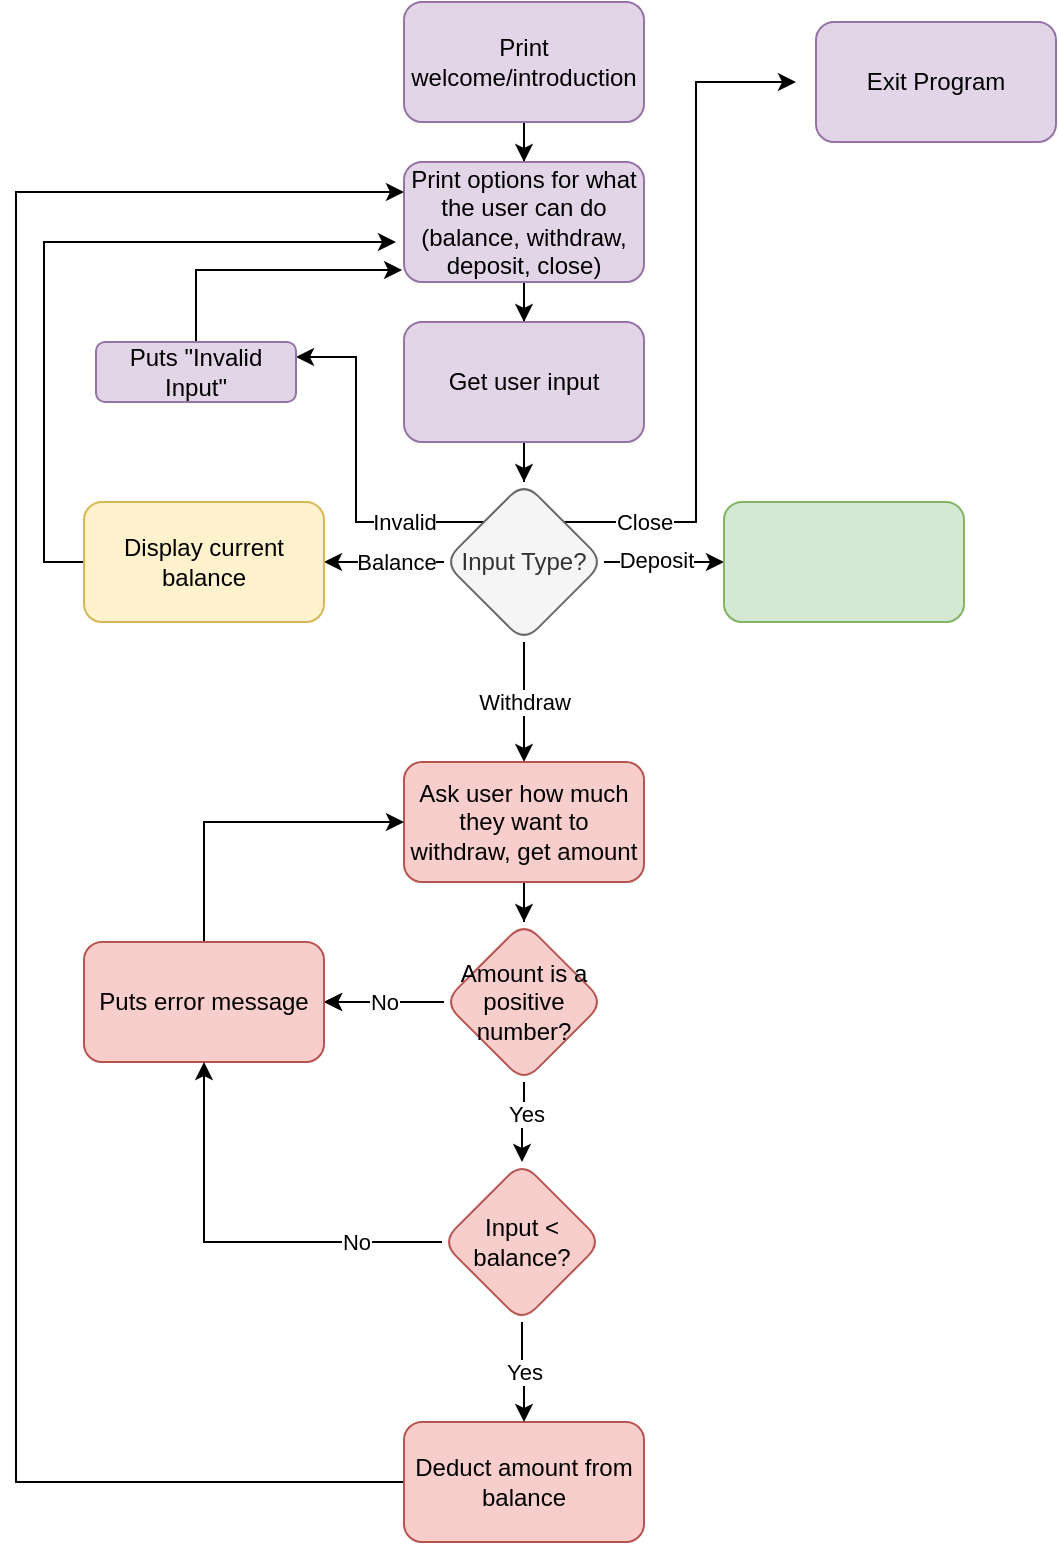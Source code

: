 <mxfile version="13.10.8" type="github">
  <diagram id="HpTrLbnlSJHPlYKzerR4" name="Page-1">
    <mxGraphModel dx="946" dy="623" grid="1" gridSize="10" guides="1" tooltips="1" connect="1" arrows="1" fold="1" page="1" pageScale="1" pageWidth="827" pageHeight="1169" math="0" shadow="0">
      <root>
        <mxCell id="0" />
        <mxCell id="1" parent="0" />
        <mxCell id="xloOihyxUb7RViInRWzp-3" value="" style="edgeStyle=orthogonalEdgeStyle;rounded=0;orthogonalLoop=1;jettySize=auto;html=1;" edge="1" parent="1" source="xloOihyxUb7RViInRWzp-1" target="xloOihyxUb7RViInRWzp-2">
          <mxGeometry relative="1" as="geometry" />
        </mxCell>
        <mxCell id="xloOihyxUb7RViInRWzp-1" value="Print welcome/introduction" style="rounded=1;whiteSpace=wrap;html=1;fillColor=#e1d5e7;strokeColor=#9673a6;" vertex="1" parent="1">
          <mxGeometry x="354" y="40" width="120" height="60" as="geometry" />
        </mxCell>
        <mxCell id="xloOihyxUb7RViInRWzp-5" value="" style="edgeStyle=orthogonalEdgeStyle;rounded=0;orthogonalLoop=1;jettySize=auto;html=1;" edge="1" parent="1" source="xloOihyxUb7RViInRWzp-2" target="xloOihyxUb7RViInRWzp-4">
          <mxGeometry relative="1" as="geometry" />
        </mxCell>
        <mxCell id="xloOihyxUb7RViInRWzp-2" value="Print options for what the user can do (balance, withdraw, deposit, close)" style="whiteSpace=wrap;html=1;rounded=1;fillColor=#e1d5e7;strokeColor=#9673a6;" vertex="1" parent="1">
          <mxGeometry x="354" y="120" width="120" height="60" as="geometry" />
        </mxCell>
        <mxCell id="xloOihyxUb7RViInRWzp-7" value="" style="edgeStyle=orthogonalEdgeStyle;rounded=0;orthogonalLoop=1;jettySize=auto;html=1;" edge="1" parent="1" source="xloOihyxUb7RViInRWzp-4" target="xloOihyxUb7RViInRWzp-6">
          <mxGeometry relative="1" as="geometry" />
        </mxCell>
        <mxCell id="xloOihyxUb7RViInRWzp-4" value="Get user input" style="whiteSpace=wrap;html=1;rounded=1;strokeColor=#9673a6;fillColor=#e1d5e7;" vertex="1" parent="1">
          <mxGeometry x="354" y="200" width="120" height="60" as="geometry" />
        </mxCell>
        <mxCell id="xloOihyxUb7RViInRWzp-9" value="" style="edgeStyle=orthogonalEdgeStyle;rounded=0;orthogonalLoop=1;jettySize=auto;html=1;" edge="1" parent="1" source="xloOihyxUb7RViInRWzp-6" target="xloOihyxUb7RViInRWzp-8">
          <mxGeometry relative="1" as="geometry" />
        </mxCell>
        <mxCell id="xloOihyxUb7RViInRWzp-10" value="Balance" style="edgeLabel;html=1;align=center;verticalAlign=middle;resizable=0;points=[];" vertex="1" connectable="0" parent="xloOihyxUb7RViInRWzp-9">
          <mxGeometry x="-0.5" relative="1" as="geometry">
            <mxPoint x="-9" as="offset" />
          </mxGeometry>
        </mxCell>
        <mxCell id="xloOihyxUb7RViInRWzp-12" value="" style="edgeStyle=orthogonalEdgeStyle;rounded=0;orthogonalLoop=1;jettySize=auto;html=1;" edge="1" parent="1" source="xloOihyxUb7RViInRWzp-6" target="xloOihyxUb7RViInRWzp-11">
          <mxGeometry relative="1" as="geometry" />
        </mxCell>
        <mxCell id="xloOihyxUb7RViInRWzp-13" value="Withdraw" style="edgeLabel;html=1;align=center;verticalAlign=middle;resizable=0;points=[];" vertex="1" connectable="0" parent="xloOihyxUb7RViInRWzp-12">
          <mxGeometry x="-0.333" y="-2" relative="1" as="geometry">
            <mxPoint x="2" y="10" as="offset" />
          </mxGeometry>
        </mxCell>
        <mxCell id="xloOihyxUb7RViInRWzp-15" value="" style="edgeStyle=orthogonalEdgeStyle;rounded=0;orthogonalLoop=1;jettySize=auto;html=1;" edge="1" parent="1" source="xloOihyxUb7RViInRWzp-6" target="xloOihyxUb7RViInRWzp-14">
          <mxGeometry relative="1" as="geometry" />
        </mxCell>
        <mxCell id="xloOihyxUb7RViInRWzp-16" value="Deposit" style="edgeLabel;html=1;align=center;verticalAlign=middle;resizable=0;points=[];" vertex="1" connectable="0" parent="xloOihyxUb7RViInRWzp-15">
          <mxGeometry x="-0.133" y="1" relative="1" as="geometry">
            <mxPoint as="offset" />
          </mxGeometry>
        </mxCell>
        <mxCell id="xloOihyxUb7RViInRWzp-17" style="edgeStyle=orthogonalEdgeStyle;rounded=0;orthogonalLoop=1;jettySize=auto;html=1;exitX=1;exitY=0;exitDx=0;exitDy=0;" edge="1" parent="1" source="xloOihyxUb7RViInRWzp-6">
          <mxGeometry relative="1" as="geometry">
            <mxPoint x="550" y="80" as="targetPoint" />
            <Array as="points">
              <mxPoint x="500" y="300" />
            </Array>
          </mxGeometry>
        </mxCell>
        <mxCell id="xloOihyxUb7RViInRWzp-19" value="Close" style="edgeLabel;html=1;align=center;verticalAlign=middle;resizable=0;points=[];" vertex="1" connectable="0" parent="xloOihyxUb7RViInRWzp-17">
          <mxGeometry x="-0.101" y="-1" relative="1" as="geometry">
            <mxPoint x="-27" y="85" as="offset" />
          </mxGeometry>
        </mxCell>
        <mxCell id="xloOihyxUb7RViInRWzp-20" style="edgeStyle=orthogonalEdgeStyle;rounded=0;orthogonalLoop=1;jettySize=auto;html=1;exitX=0;exitY=0;exitDx=0;exitDy=0;entryX=1;entryY=0.25;entryDx=0;entryDy=0;" edge="1" parent="1" source="xloOihyxUb7RViInRWzp-6" target="xloOihyxUb7RViInRWzp-21">
          <mxGeometry relative="1" as="geometry">
            <mxPoint x="320" y="220" as="targetPoint" />
            <Array as="points">
              <mxPoint x="330" y="300" />
              <mxPoint x="330" y="218" />
            </Array>
          </mxGeometry>
        </mxCell>
        <mxCell id="xloOihyxUb7RViInRWzp-32" value="Invalid" style="edgeLabel;html=1;align=center;verticalAlign=middle;resizable=0;points=[];" vertex="1" connectable="0" parent="xloOihyxUb7RViInRWzp-20">
          <mxGeometry x="-0.468" relative="1" as="geometry">
            <mxPoint x="7.06" as="offset" />
          </mxGeometry>
        </mxCell>
        <mxCell id="xloOihyxUb7RViInRWzp-6" value="Input Type?" style="rhombus;whiteSpace=wrap;html=1;rounded=1;fillColor=#f5f5f5;strokeColor=#666666;fontColor=#333333;" vertex="1" parent="1">
          <mxGeometry x="374" y="280" width="80" height="80" as="geometry" />
        </mxCell>
        <mxCell id="xloOihyxUb7RViInRWzp-23" style="edgeStyle=orthogonalEdgeStyle;rounded=0;orthogonalLoop=1;jettySize=auto;html=1;exitX=0;exitY=0.5;exitDx=0;exitDy=0;" edge="1" parent="1" source="xloOihyxUb7RViInRWzp-8">
          <mxGeometry relative="1" as="geometry">
            <mxPoint x="350" y="160" as="targetPoint" />
            <Array as="points">
              <mxPoint x="174" y="320" />
              <mxPoint x="174" y="160" />
              <mxPoint x="350" y="160" />
            </Array>
          </mxGeometry>
        </mxCell>
        <mxCell id="xloOihyxUb7RViInRWzp-8" value="Display current balance" style="whiteSpace=wrap;html=1;rounded=1;strokeColor=#d6b656;fillColor=#fff2cc;" vertex="1" parent="1">
          <mxGeometry x="194" y="290" width="120" height="60" as="geometry" />
        </mxCell>
        <mxCell id="xloOihyxUb7RViInRWzp-25" value="" style="edgeStyle=orthogonalEdgeStyle;rounded=0;orthogonalLoop=1;jettySize=auto;html=1;" edge="1" parent="1" source="xloOihyxUb7RViInRWzp-11" target="xloOihyxUb7RViInRWzp-24">
          <mxGeometry relative="1" as="geometry" />
        </mxCell>
        <mxCell id="xloOihyxUb7RViInRWzp-11" value="Ask user how much they want to withdraw, get amount" style="whiteSpace=wrap;html=1;rounded=1;strokeColor=#b85450;fillColor=#f8cecc;" vertex="1" parent="1">
          <mxGeometry x="354" y="420" width="120" height="60" as="geometry" />
        </mxCell>
        <mxCell id="xloOihyxUb7RViInRWzp-14" value="" style="whiteSpace=wrap;html=1;rounded=1;strokeColor=#82b366;fillColor=#d5e8d4;" vertex="1" parent="1">
          <mxGeometry x="514" y="290" width="120" height="60" as="geometry" />
        </mxCell>
        <mxCell id="xloOihyxUb7RViInRWzp-18" value="Exit Program" style="rounded=1;whiteSpace=wrap;html=1;fillColor=#e1d5e7;strokeColor=#9673a6;" vertex="1" parent="1">
          <mxGeometry x="560" y="50" width="120" height="60" as="geometry" />
        </mxCell>
        <mxCell id="xloOihyxUb7RViInRWzp-22" style="edgeStyle=orthogonalEdgeStyle;rounded=0;orthogonalLoop=1;jettySize=auto;html=1;exitX=0.5;exitY=0;exitDx=0;exitDy=0;entryX=-0.008;entryY=0.9;entryDx=0;entryDy=0;entryPerimeter=0;" edge="1" parent="1" source="xloOihyxUb7RViInRWzp-21" target="xloOihyxUb7RViInRWzp-2">
          <mxGeometry relative="1" as="geometry" />
        </mxCell>
        <mxCell id="xloOihyxUb7RViInRWzp-21" value="Puts &quot;Invalid Input&quot;" style="rounded=1;whiteSpace=wrap;html=1;fillColor=#e1d5e7;strokeColor=#9673a6;" vertex="1" parent="1">
          <mxGeometry x="200" y="210" width="100" height="30" as="geometry" />
        </mxCell>
        <mxCell id="xloOihyxUb7RViInRWzp-30" value="" style="edgeStyle=orthogonalEdgeStyle;rounded=0;orthogonalLoop=1;jettySize=auto;html=1;" edge="1" parent="1" source="xloOihyxUb7RViInRWzp-24" target="xloOihyxUb7RViInRWzp-29">
          <mxGeometry relative="1" as="geometry" />
        </mxCell>
        <mxCell id="xloOihyxUb7RViInRWzp-35" value="" style="edgeStyle=orthogonalEdgeStyle;rounded=0;orthogonalLoop=1;jettySize=auto;html=1;" edge="1" parent="1" source="xloOihyxUb7RViInRWzp-24" target="xloOihyxUb7RViInRWzp-34">
          <mxGeometry relative="1" as="geometry" />
        </mxCell>
        <mxCell id="xloOihyxUb7RViInRWzp-39" value="Yes" style="edgeLabel;html=1;align=center;verticalAlign=middle;resizable=0;points=[];" vertex="1" connectable="0" parent="xloOihyxUb7RViInRWzp-35">
          <mxGeometry x="-0.256" y="1" relative="1" as="geometry">
            <mxPoint as="offset" />
          </mxGeometry>
        </mxCell>
        <mxCell id="xloOihyxUb7RViInRWzp-40" value="No" style="edgeStyle=orthogonalEdgeStyle;rounded=0;orthogonalLoop=1;jettySize=auto;html=1;" edge="1" parent="1" source="xloOihyxUb7RViInRWzp-24" target="xloOihyxUb7RViInRWzp-29">
          <mxGeometry relative="1" as="geometry" />
        </mxCell>
        <mxCell id="xloOihyxUb7RViInRWzp-24" value="Amount is a positive number?" style="rhombus;whiteSpace=wrap;html=1;rounded=1;strokeColor=#b85450;fillColor=#f8cecc;" vertex="1" parent="1">
          <mxGeometry x="374" y="500" width="80" height="80" as="geometry" />
        </mxCell>
        <mxCell id="xloOihyxUb7RViInRWzp-33" style="edgeStyle=orthogonalEdgeStyle;rounded=0;orthogonalLoop=1;jettySize=auto;html=1;exitX=0;exitY=0.5;exitDx=0;exitDy=0;entryX=0;entryY=0.25;entryDx=0;entryDy=0;" edge="1" parent="1" source="xloOihyxUb7RViInRWzp-26" target="xloOihyxUb7RViInRWzp-2">
          <mxGeometry relative="1" as="geometry">
            <mxPoint x="90" y="140" as="targetPoint" />
            <Array as="points">
              <mxPoint x="160" y="780" />
              <mxPoint x="160" y="135" />
            </Array>
          </mxGeometry>
        </mxCell>
        <mxCell id="xloOihyxUb7RViInRWzp-26" value="Deduct amount from balance" style="whiteSpace=wrap;html=1;rounded=1;strokeColor=#b85450;fillColor=#f8cecc;" vertex="1" parent="1">
          <mxGeometry x="354" y="750" width="120" height="60" as="geometry" />
        </mxCell>
        <mxCell id="xloOihyxUb7RViInRWzp-31" style="edgeStyle=orthogonalEdgeStyle;rounded=0;orthogonalLoop=1;jettySize=auto;html=1;exitX=0.5;exitY=0;exitDx=0;exitDy=0;entryX=0;entryY=0.5;entryDx=0;entryDy=0;" edge="1" parent="1" source="xloOihyxUb7RViInRWzp-29" target="xloOihyxUb7RViInRWzp-11">
          <mxGeometry relative="1" as="geometry" />
        </mxCell>
        <mxCell id="xloOihyxUb7RViInRWzp-29" value="Puts error message" style="whiteSpace=wrap;html=1;rounded=1;strokeColor=#b85450;fillColor=#f8cecc;" vertex="1" parent="1">
          <mxGeometry x="194" y="510" width="120" height="60" as="geometry" />
        </mxCell>
        <mxCell id="xloOihyxUb7RViInRWzp-36" style="edgeStyle=orthogonalEdgeStyle;rounded=0;orthogonalLoop=1;jettySize=auto;html=1;exitX=0;exitY=0.5;exitDx=0;exitDy=0;entryX=0.5;entryY=1;entryDx=0;entryDy=0;" edge="1" parent="1" source="xloOihyxUb7RViInRWzp-34" target="xloOihyxUb7RViInRWzp-29">
          <mxGeometry relative="1" as="geometry" />
        </mxCell>
        <mxCell id="xloOihyxUb7RViInRWzp-37" value="No" style="edgeLabel;html=1;align=center;verticalAlign=middle;resizable=0;points=[];" vertex="1" connectable="0" parent="xloOihyxUb7RViInRWzp-36">
          <mxGeometry x="-0.23" y="-2" relative="1" as="geometry">
            <mxPoint x="37" y="2" as="offset" />
          </mxGeometry>
        </mxCell>
        <mxCell id="xloOihyxUb7RViInRWzp-38" value="Yes" style="edgeStyle=orthogonalEdgeStyle;rounded=0;orthogonalLoop=1;jettySize=auto;html=1;exitX=0.5;exitY=1;exitDx=0;exitDy=0;entryX=0.5;entryY=0;entryDx=0;entryDy=0;" edge="1" parent="1" source="xloOihyxUb7RViInRWzp-34" target="xloOihyxUb7RViInRWzp-26">
          <mxGeometry relative="1" as="geometry" />
        </mxCell>
        <mxCell id="xloOihyxUb7RViInRWzp-34" value="Input &amp;lt; balance?" style="rhombus;whiteSpace=wrap;html=1;rounded=1;strokeColor=#b85450;fillColor=#f8cecc;" vertex="1" parent="1">
          <mxGeometry x="373" y="620" width="80" height="80" as="geometry" />
        </mxCell>
      </root>
    </mxGraphModel>
  </diagram>
</mxfile>
